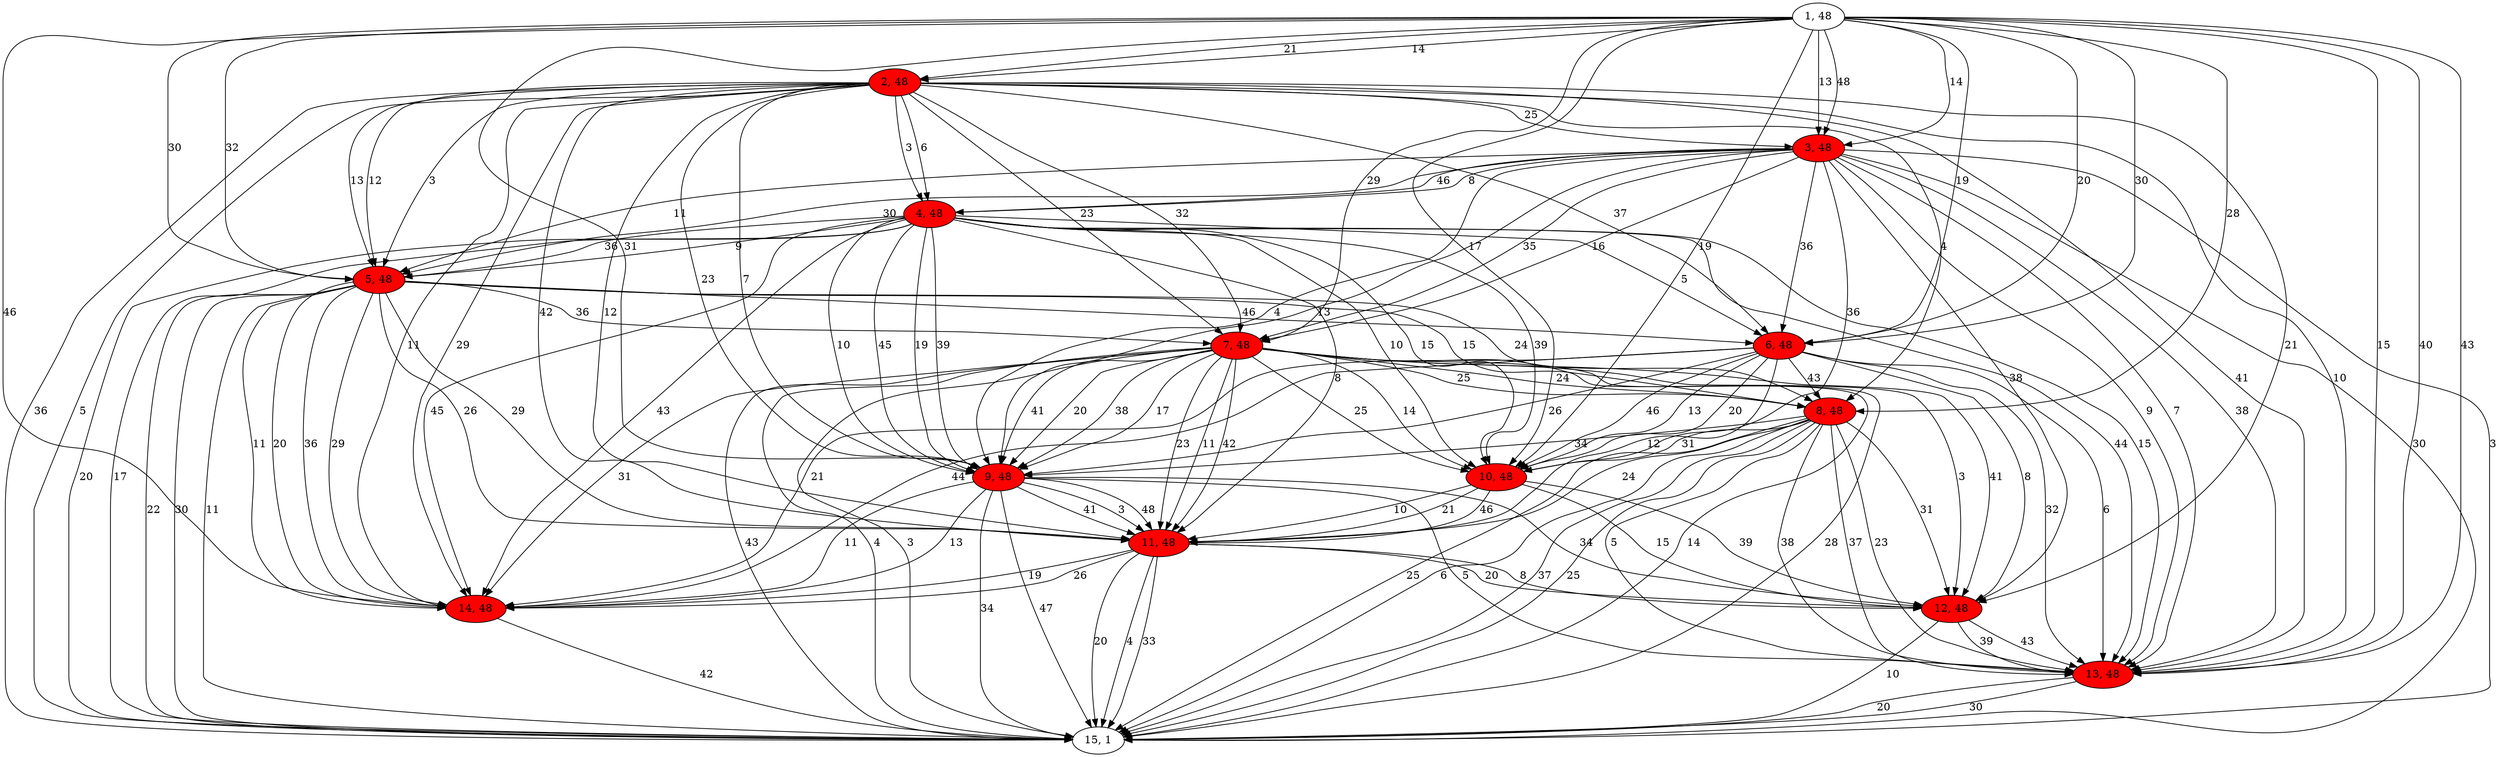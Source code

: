 digraph G{
1[label="1, 48"]
2[label="2, 48"]
3[label="3, 48"]
4[label="4, 48"]
5[label="5, 48"]
6[label="6, 48"]
7[label="7, 48"]
8[label="8, 48"]
9[label="9, 48"]
10[label="10, 48"]
11[label="11, 48"]
12[label="12, 48"]
13[label="13, 48"]
14[label="14, 48"]
15[label="15, 1"]
1->5[label="30"]
1->10[label="17"]
1->13[label="15"]
1->2[label="14"]
1->8[label="28"]
1->3[label="14"]
1->6[label="19"]
1->14[label="46"]
1->6[label="20"]
1->10[label="19"]
1->3[label="13"]
1->7[label="29"]
1->3[label="48"]
1->13[label="40"]
1->13[label="43"]
1->5[label="32"]
1->9[label="31"]
1->6[label="30"]
1->2[label="21"]
2[style = filled,fillcolor=red]
2->5[label="12"]
2->7[label="23"]
2->5[label="3"]
2->11[label="42"]
2->9[label="7"]
2->15[label="36"]
2->4[label="3"]
2->6[label="37"]
2->9[label="23"]
2->13[label="41"]
2->7[label="32"]
2->12[label="21"]
2->5[label="13"]
2->13[label="10"]
2->11[label="12"]
2->15[label="5"]
2->14[label="11"]
2->14[label="29"]
2->8[label="4"]
2->4[label="6"]
2->3[label="25"]
3[style = filled,fillcolor=red]
3->7[label="35"]
3->13[label="9"]
3->15[label="30"]
3->9[label="4"]
3->4[label="46"]
3->5[label="11"]
3->6[label="36"]
3->9[label="13"]
3->15[label="3"]
3->12[label="38"]
3->5[label="30"]
3->13[label="7"]
3->7[label="16"]
3->4[label="8"]
3->13[label="38"]
3->10[label="36"]
4[style = filled,fillcolor=red]
4->10[label="39"]
4->15[label="20"]
4->15[label="17"]
4->9[label="10"]
4->14[label="45"]
4->9[label="45"]
4->10[label="10"]
4->13[label="44"]
4->9[label="19"]
4->6[label="5"]
4->9[label="39"]
4->5[label="36"]
4->14[label="43"]
4->10[label="15"]
4->11[label="8"]
4->13[label="15"]
4->5[label="9"]
5[style = filled,fillcolor=red]
5->14[label="11"]
5->15[label="22"]
5->15[label="30"]
5->8[label="24"]
5->8[label="15"]
5->15[label="11"]
5->14[label="20"]
5->11[label="26"]
5->6[label="46"]
5->14[label="36"]
5->14[label="29"]
5->11[label="29"]
5->7[label="36"]
6[style = filled,fillcolor=red]
6->9[label="26"]
6->13[label="32"]
6->14[label="21"]
6->11[label="12"]
6->12[label="8"]
6->10[label="46"]
6->8[label="43"]
6->10[label="13"]
6->14[label="44"]
6->10[label="20"]
6->13[label="6"]
7[style = filled,fillcolor=red]
7->15[label="14"]
7->15[label="28"]
7->15[label="43"]
7->8[label="25"]
7->9[label="41"]
7->11[label="23"]
7->9[label="20"]
7->14[label="31"]
7->15[label="4"]
7->11[label="11"]
7->15[label="3"]
7->10[label="25"]
7->12[label="41"]
7->9[label="38"]
7->10[label="14"]
7->12[label="3"]
7->11[label="42"]
7->8[label="24"]
7->9[label="17"]
8[style = filled,fillcolor=red]
8->15[label="25"]
8->9[label="34"]
8->13[label="37"]
8->11[label="24"]
8->13[label="23"]
8->15[label="6"]
8->15[label="37"]
8->13[label="5"]
8->15[label="25"]
8->10[label="31"]
8->13[label="38"]
8->12[label="31"]
9[style = filled,fillcolor=red]
9->11[label="41"]
9->15[label="34"]
9->13[label="5"]
9->12[label="34"]
9->11[label="3"]
9->14[label="11"]
9->14[label="13"]
9->11[label="48"]
9->15[label="47"]
10[style = filled,fillcolor=red]
10->11[label="46"]
10->11[label="10"]
10->12[label="15"]
10->12[label="39"]
10->11[label="21"]
11[style = filled,fillcolor=red]
11->14[label="19"]
11->12[label="8"]
11->15[label="20"]
11->15[label="4"]
11->14[label="26"]
11->15[label="33"]
11->12[label="20"]
12[style = filled,fillcolor=red]
12->15[label="10"]
12->13[label="43"]
12->13[label="39"]
13[style = filled,fillcolor=red]
13->15[label="30"]
13->15[label="20"]
14[style = filled,fillcolor=red]
14->15[label="42"]
}
